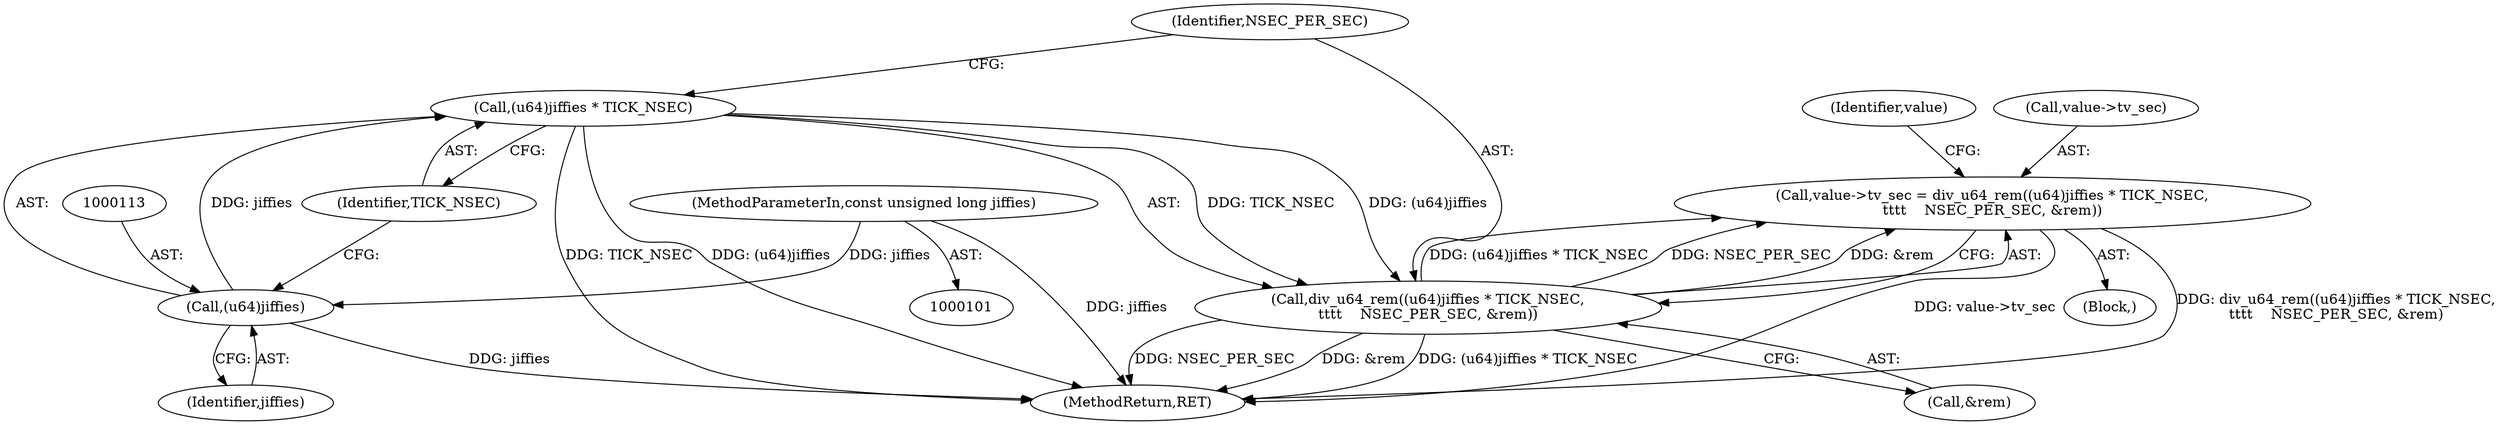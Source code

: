 digraph "0_linux_f8bd2258e2d520dff28c855658bd24bdafb5102d_5@integer" {
"1000106" [label="(Call,value->tv_sec = div_u64_rem((u64)jiffies * TICK_NSEC,\n\t\t\t\t    NSEC_PER_SEC, &rem))"];
"1000110" [label="(Call,div_u64_rem((u64)jiffies * TICK_NSEC,\n\t\t\t\t    NSEC_PER_SEC, &rem))"];
"1000111" [label="(Call,(u64)jiffies * TICK_NSEC)"];
"1000112" [label="(Call,(u64)jiffies)"];
"1000102" [label="(MethodParameterIn,const unsigned long jiffies)"];
"1000114" [label="(Identifier,jiffies)"];
"1000104" [label="(Block,)"];
"1000121" [label="(Identifier,value)"];
"1000110" [label="(Call,div_u64_rem((u64)jiffies * TICK_NSEC,\n\t\t\t\t    NSEC_PER_SEC, &rem))"];
"1000107" [label="(Call,value->tv_sec)"];
"1000116" [label="(Identifier,NSEC_PER_SEC)"];
"1000102" [label="(MethodParameterIn,const unsigned long jiffies)"];
"1000106" [label="(Call,value->tv_sec = div_u64_rem((u64)jiffies * TICK_NSEC,\n\t\t\t\t    NSEC_PER_SEC, &rem))"];
"1000111" [label="(Call,(u64)jiffies * TICK_NSEC)"];
"1000115" [label="(Identifier,TICK_NSEC)"];
"1000112" [label="(Call,(u64)jiffies)"];
"1000124" [label="(MethodReturn,RET)"];
"1000117" [label="(Call,&rem)"];
"1000106" -> "1000104"  [label="AST: "];
"1000106" -> "1000110"  [label="CFG: "];
"1000107" -> "1000106"  [label="AST: "];
"1000110" -> "1000106"  [label="AST: "];
"1000121" -> "1000106"  [label="CFG: "];
"1000106" -> "1000124"  [label="DDG: value->tv_sec"];
"1000106" -> "1000124"  [label="DDG: div_u64_rem((u64)jiffies * TICK_NSEC,\n\t\t\t\t    NSEC_PER_SEC, &rem)"];
"1000110" -> "1000106"  [label="DDG: (u64)jiffies * TICK_NSEC"];
"1000110" -> "1000106"  [label="DDG: NSEC_PER_SEC"];
"1000110" -> "1000106"  [label="DDG: &rem"];
"1000110" -> "1000117"  [label="CFG: "];
"1000111" -> "1000110"  [label="AST: "];
"1000116" -> "1000110"  [label="AST: "];
"1000117" -> "1000110"  [label="AST: "];
"1000110" -> "1000124"  [label="DDG: &rem"];
"1000110" -> "1000124"  [label="DDG: (u64)jiffies * TICK_NSEC"];
"1000110" -> "1000124"  [label="DDG: NSEC_PER_SEC"];
"1000111" -> "1000110"  [label="DDG: (u64)jiffies"];
"1000111" -> "1000110"  [label="DDG: TICK_NSEC"];
"1000111" -> "1000115"  [label="CFG: "];
"1000112" -> "1000111"  [label="AST: "];
"1000115" -> "1000111"  [label="AST: "];
"1000116" -> "1000111"  [label="CFG: "];
"1000111" -> "1000124"  [label="DDG: TICK_NSEC"];
"1000111" -> "1000124"  [label="DDG: (u64)jiffies"];
"1000112" -> "1000111"  [label="DDG: jiffies"];
"1000112" -> "1000114"  [label="CFG: "];
"1000113" -> "1000112"  [label="AST: "];
"1000114" -> "1000112"  [label="AST: "];
"1000115" -> "1000112"  [label="CFG: "];
"1000112" -> "1000124"  [label="DDG: jiffies"];
"1000102" -> "1000112"  [label="DDG: jiffies"];
"1000102" -> "1000101"  [label="AST: "];
"1000102" -> "1000124"  [label="DDG: jiffies"];
}
